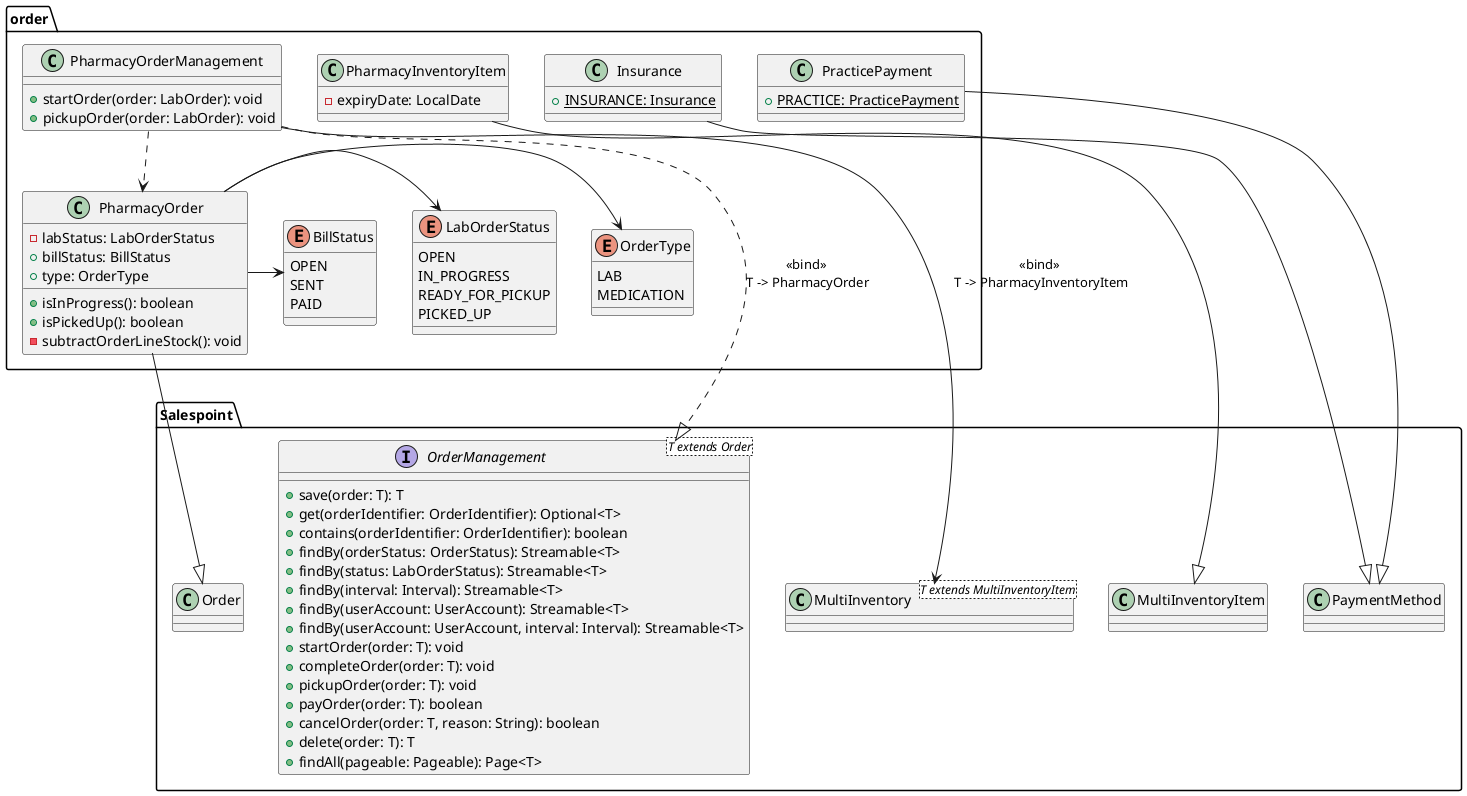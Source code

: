 @startuml Order Class Diagram

package order {
  class PharmacyOrder {
    -labStatus: LabOrderStatus
    +billStatus: BillStatus
    +type: OrderType

    +isInProgress(): boolean
    +isPickedUp(): boolean
		-subtractOrderLineStock(): void
  }

  enum LabOrderStatus {
    OPEN
    IN_PROGRESS
    READY_FOR_PICKUP
    PICKED_UP
  }

  enum BillStatus {
    OPEN
    SENT
		PAID
  }

	enum OrderType {
		LAB
		MEDICATION
	}

  class PharmacyOrderManagement {
    +startOrder(order: LabOrder): void
    +pickupOrder(order: LabOrder): void
  }

	class PharmacyInventoryItem {
		-expiryDate: LocalDate
	}

	class Insurance {
		+INSURANCE: Insurance {static}
	}
	class PracticePayment {
		+PRACTICE: PracticePayment {static}
	}

  PharmacyOrderManagement ..> PharmacyOrder
  PharmacyOrder -> LabOrderStatus
  PharmacyOrder -> BillStatus
  PharmacyOrder -> OrderType
}

package Salespoint {
  interface OrderManagement<T extends Order> {
		+save(order: T): T
    +get(orderIdentifier: OrderIdentifier): Optional<T>
    +contains(orderIdentifier: OrderIdentifier): boolean
    +findBy(orderStatus: OrderStatus): Streamable<T>
    +findBy(status: LabOrderStatus): Streamable<T>
    +findBy(interval: Interval): Streamable<T>
    +findBy(userAccount: UserAccount): Streamable<T>
    +findBy(userAccount: UserAccount, interval: Interval): Streamable<T>
    +startOrder(order: T): void
    +completeOrder(order: T): void
    +pickupOrder(order: T): void
    +payOrder(order: T): boolean
    +cancelOrder(order: T, reason: String): boolean
    +delete(order: T): T
    +findAll(pageable: Pageable): Page<T>
	}
  class Order
	class PaymentMethod
	class MultiInventoryItem
	class MultiInventory<T extends MultiInventoryItem>
}

PharmacyOrderManagement ..|> OrderManagement: <<bind>>\n T -> PharmacyOrder
PharmacyOrderManagement --> MultiInventory: <<bind>>\n T -> PharmacyInventoryItem
PharmacyOrder --|> Order
Insurance --|> PaymentMethod
PracticePayment --|> PaymentMethod
PharmacyInventoryItem --|> MultiInventoryItem

@enduml
